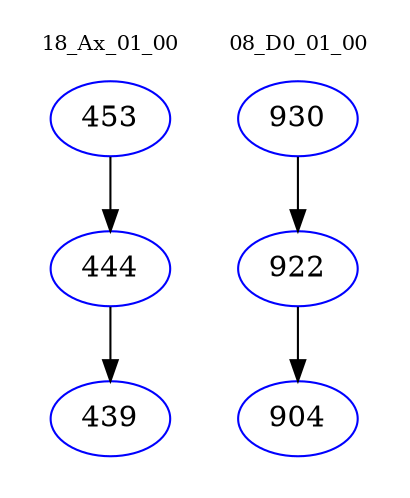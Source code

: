 digraph{
subgraph cluster_0 {
color = white
label = "18_Ax_01_00";
fontsize=10;
T0_453 [label="453", color="blue"]
T0_453 -> T0_444 [color="black"]
T0_444 [label="444", color="blue"]
T0_444 -> T0_439 [color="black"]
T0_439 [label="439", color="blue"]
}
subgraph cluster_1 {
color = white
label = "08_D0_01_00";
fontsize=10;
T1_930 [label="930", color="blue"]
T1_930 -> T1_922 [color="black"]
T1_922 [label="922", color="blue"]
T1_922 -> T1_904 [color="black"]
T1_904 [label="904", color="blue"]
}
}
